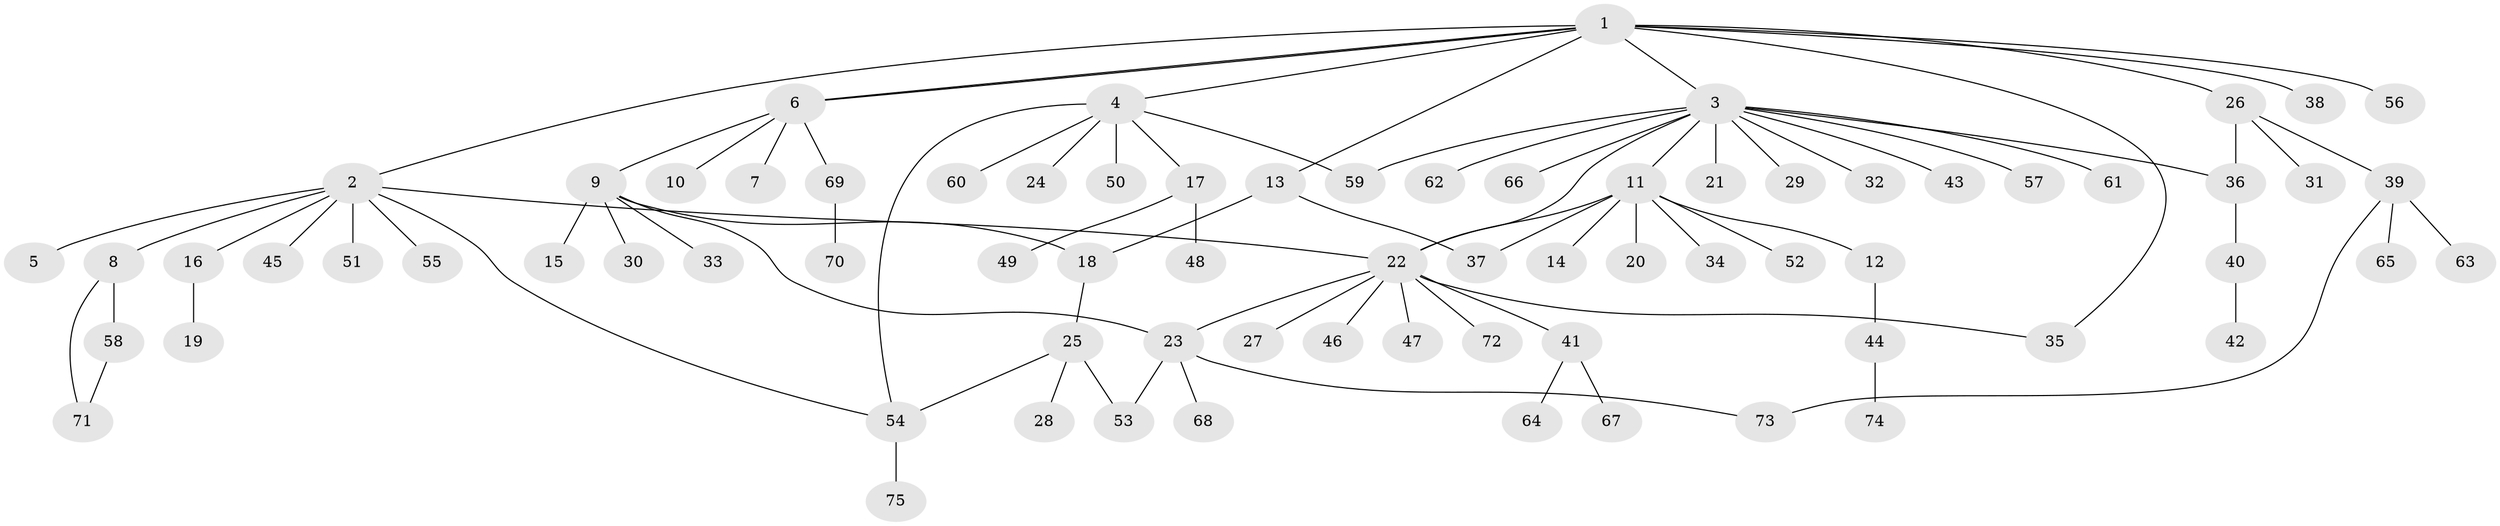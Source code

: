 // coarse degree distribution, {2: 0.13636363636363635, 5: 0.09090909090909091, 1: 0.6818181818181818, 12: 0.045454545454545456, 3: 0.045454545454545456}
// Generated by graph-tools (version 1.1) at 2025/51/03/04/25 21:51:43]
// undirected, 75 vertices, 88 edges
graph export_dot {
graph [start="1"]
  node [color=gray90,style=filled];
  1;
  2;
  3;
  4;
  5;
  6;
  7;
  8;
  9;
  10;
  11;
  12;
  13;
  14;
  15;
  16;
  17;
  18;
  19;
  20;
  21;
  22;
  23;
  24;
  25;
  26;
  27;
  28;
  29;
  30;
  31;
  32;
  33;
  34;
  35;
  36;
  37;
  38;
  39;
  40;
  41;
  42;
  43;
  44;
  45;
  46;
  47;
  48;
  49;
  50;
  51;
  52;
  53;
  54;
  55;
  56;
  57;
  58;
  59;
  60;
  61;
  62;
  63;
  64;
  65;
  66;
  67;
  68;
  69;
  70;
  71;
  72;
  73;
  74;
  75;
  1 -- 2;
  1 -- 3;
  1 -- 4;
  1 -- 6;
  1 -- 6;
  1 -- 13;
  1 -- 26;
  1 -- 35;
  1 -- 38;
  1 -- 56;
  2 -- 5;
  2 -- 8;
  2 -- 16;
  2 -- 22;
  2 -- 45;
  2 -- 51;
  2 -- 54;
  2 -- 55;
  3 -- 11;
  3 -- 21;
  3 -- 22;
  3 -- 29;
  3 -- 32;
  3 -- 36;
  3 -- 43;
  3 -- 57;
  3 -- 59;
  3 -- 61;
  3 -- 62;
  3 -- 66;
  4 -- 17;
  4 -- 24;
  4 -- 50;
  4 -- 54;
  4 -- 59;
  4 -- 60;
  6 -- 7;
  6 -- 9;
  6 -- 10;
  6 -- 69;
  8 -- 58;
  8 -- 71;
  9 -- 15;
  9 -- 18;
  9 -- 23;
  9 -- 30;
  9 -- 33;
  11 -- 12;
  11 -- 14;
  11 -- 20;
  11 -- 22;
  11 -- 34;
  11 -- 37;
  11 -- 52;
  12 -- 44;
  13 -- 18;
  13 -- 37;
  16 -- 19;
  17 -- 48;
  17 -- 49;
  18 -- 25;
  22 -- 23;
  22 -- 27;
  22 -- 35;
  22 -- 41;
  22 -- 46;
  22 -- 47;
  22 -- 72;
  23 -- 53;
  23 -- 68;
  23 -- 73;
  25 -- 28;
  25 -- 53;
  25 -- 54;
  26 -- 31;
  26 -- 36;
  26 -- 39;
  36 -- 40;
  39 -- 63;
  39 -- 65;
  39 -- 73;
  40 -- 42;
  41 -- 64;
  41 -- 67;
  44 -- 74;
  54 -- 75;
  58 -- 71;
  69 -- 70;
}
